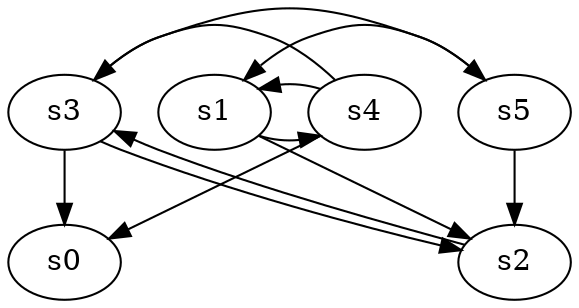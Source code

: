 digraph game_0606_complex_6 {
    s0 [name="s0", player=0];
    s1 [name="s1", player=1, target=1];
    s2 [name="s2", player=0];
    s3 [name="s3", player=0];
    s4 [name="s4", player=1];
    s5 [name="s5", player=1];

    s1 -> s2 [constraint="time % 2 == 0 && time % 5 == 4"];
    s1 -> s4 [constraint="time == 4 || time == 5 || time == 17 || time == 20 || time == 26"];
    s2 -> s3 [constraint="!(time % 5 == 3)"];
    s3 -> s0;
    s3 -> s2 [constraint="!(time % 4 == 0)"];
    s3 -> s5 [constraint="!(time % 2 == 0)"];
    s4 -> s0 [constraint="time % 4 == 0 || time % 3 == 1"];
    s4 -> s1 [constraint="time % 5 == 2 || time % 5 == 2"];
    s4 -> s3 [constraint="!(time % 6 == 1)"];
    s5 -> s1 [constraint="!(time % 5 == 3)"];
    s5 -> s2;
}

